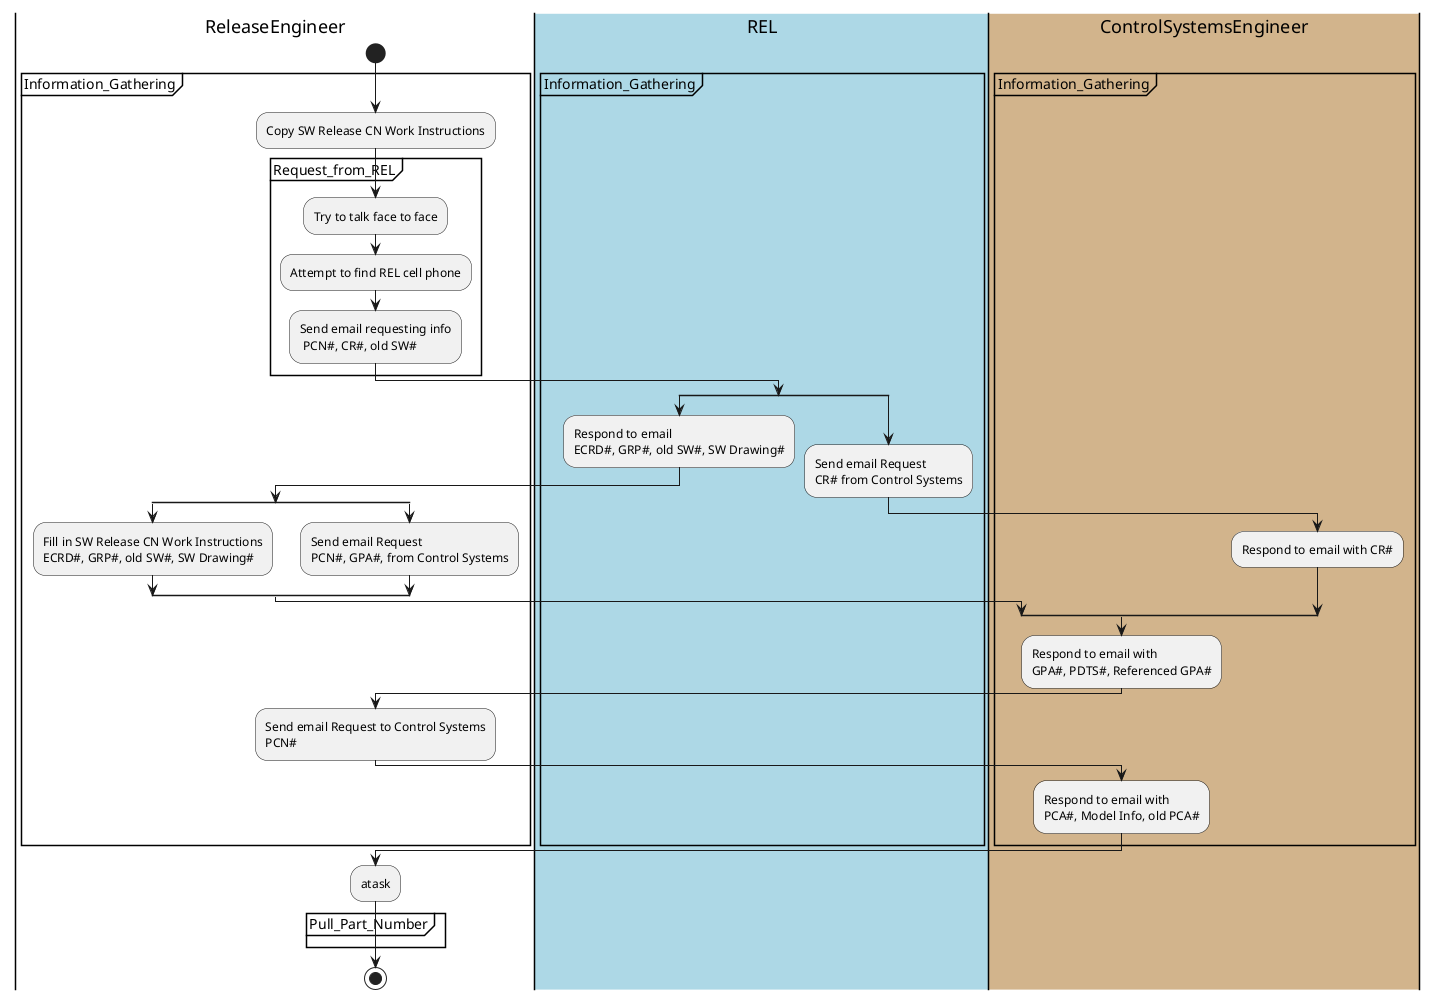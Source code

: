 {
  "sha1": "5rnx5ka9n3kaarx76pmea9m0djcb7c3",
  "insertion": {
    "when": "2024-05-30T20:48:20.794Z",
    "user": "plantuml@gmail.com"
  }
}
@startuml
|ReleaseEngineer|
start
partition Information_Gathering {
:Copy SW Release CN Work Instructions;
partition Request_from_REL {
:Try to talk face to face;
:Attempt to find REL cell phone;
:Send email requesting info
 PCN#, CR#, old SW#;
}
|#LightBlue|REL|
split
:Respond to email
ECRD#, GRP#, old SW#, SW Drawing#;
|ReleaseEngineer|
split
:Fill in SW Release CN Work Instructions
ECRD#, GRP#, old SW#, SW Drawing#;
split again
:Send email Request
PCN#, GPA#, from Control Systems;
end split
|REL|
split again
:Send email Request\nCR# from Control Systems;
|#Tan|ControlSystemsEngineer|
:Respond to email with CR#;
end split
|ControlSystemsEngineer|
:Respond to email with
GPA#, PDTS#, Referenced GPA#;
|ReleaseEngineer|
:Send email Request to Control Systems 
PCN#;
|ControlSystemsEngineer|
:Respond to email with
PCA#, Model Info, old PCA#;
}
|ReleaseEngineer|
:atask;
partition Pull_Part_Number {

}

stop
@enduml
